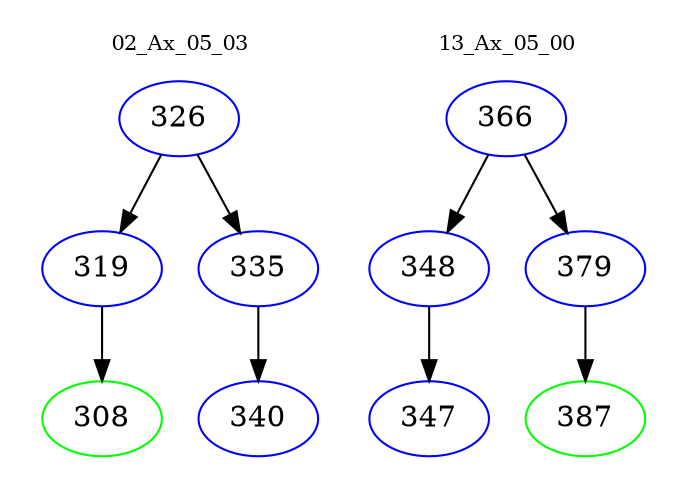 digraph{
subgraph cluster_0 {
color = white
label = "02_Ax_05_03";
fontsize=10;
T0_326 [label="326", color="blue"]
T0_326 -> T0_319 [color="black"]
T0_319 [label="319", color="blue"]
T0_319 -> T0_308 [color="black"]
T0_308 [label="308", color="green"]
T0_326 -> T0_335 [color="black"]
T0_335 [label="335", color="blue"]
T0_335 -> T0_340 [color="black"]
T0_340 [label="340", color="blue"]
}
subgraph cluster_1 {
color = white
label = "13_Ax_05_00";
fontsize=10;
T1_366 [label="366", color="blue"]
T1_366 -> T1_348 [color="black"]
T1_348 [label="348", color="blue"]
T1_348 -> T1_347 [color="black"]
T1_347 [label="347", color="blue"]
T1_366 -> T1_379 [color="black"]
T1_379 [label="379", color="blue"]
T1_379 -> T1_387 [color="black"]
T1_387 [label="387", color="green"]
}
}
